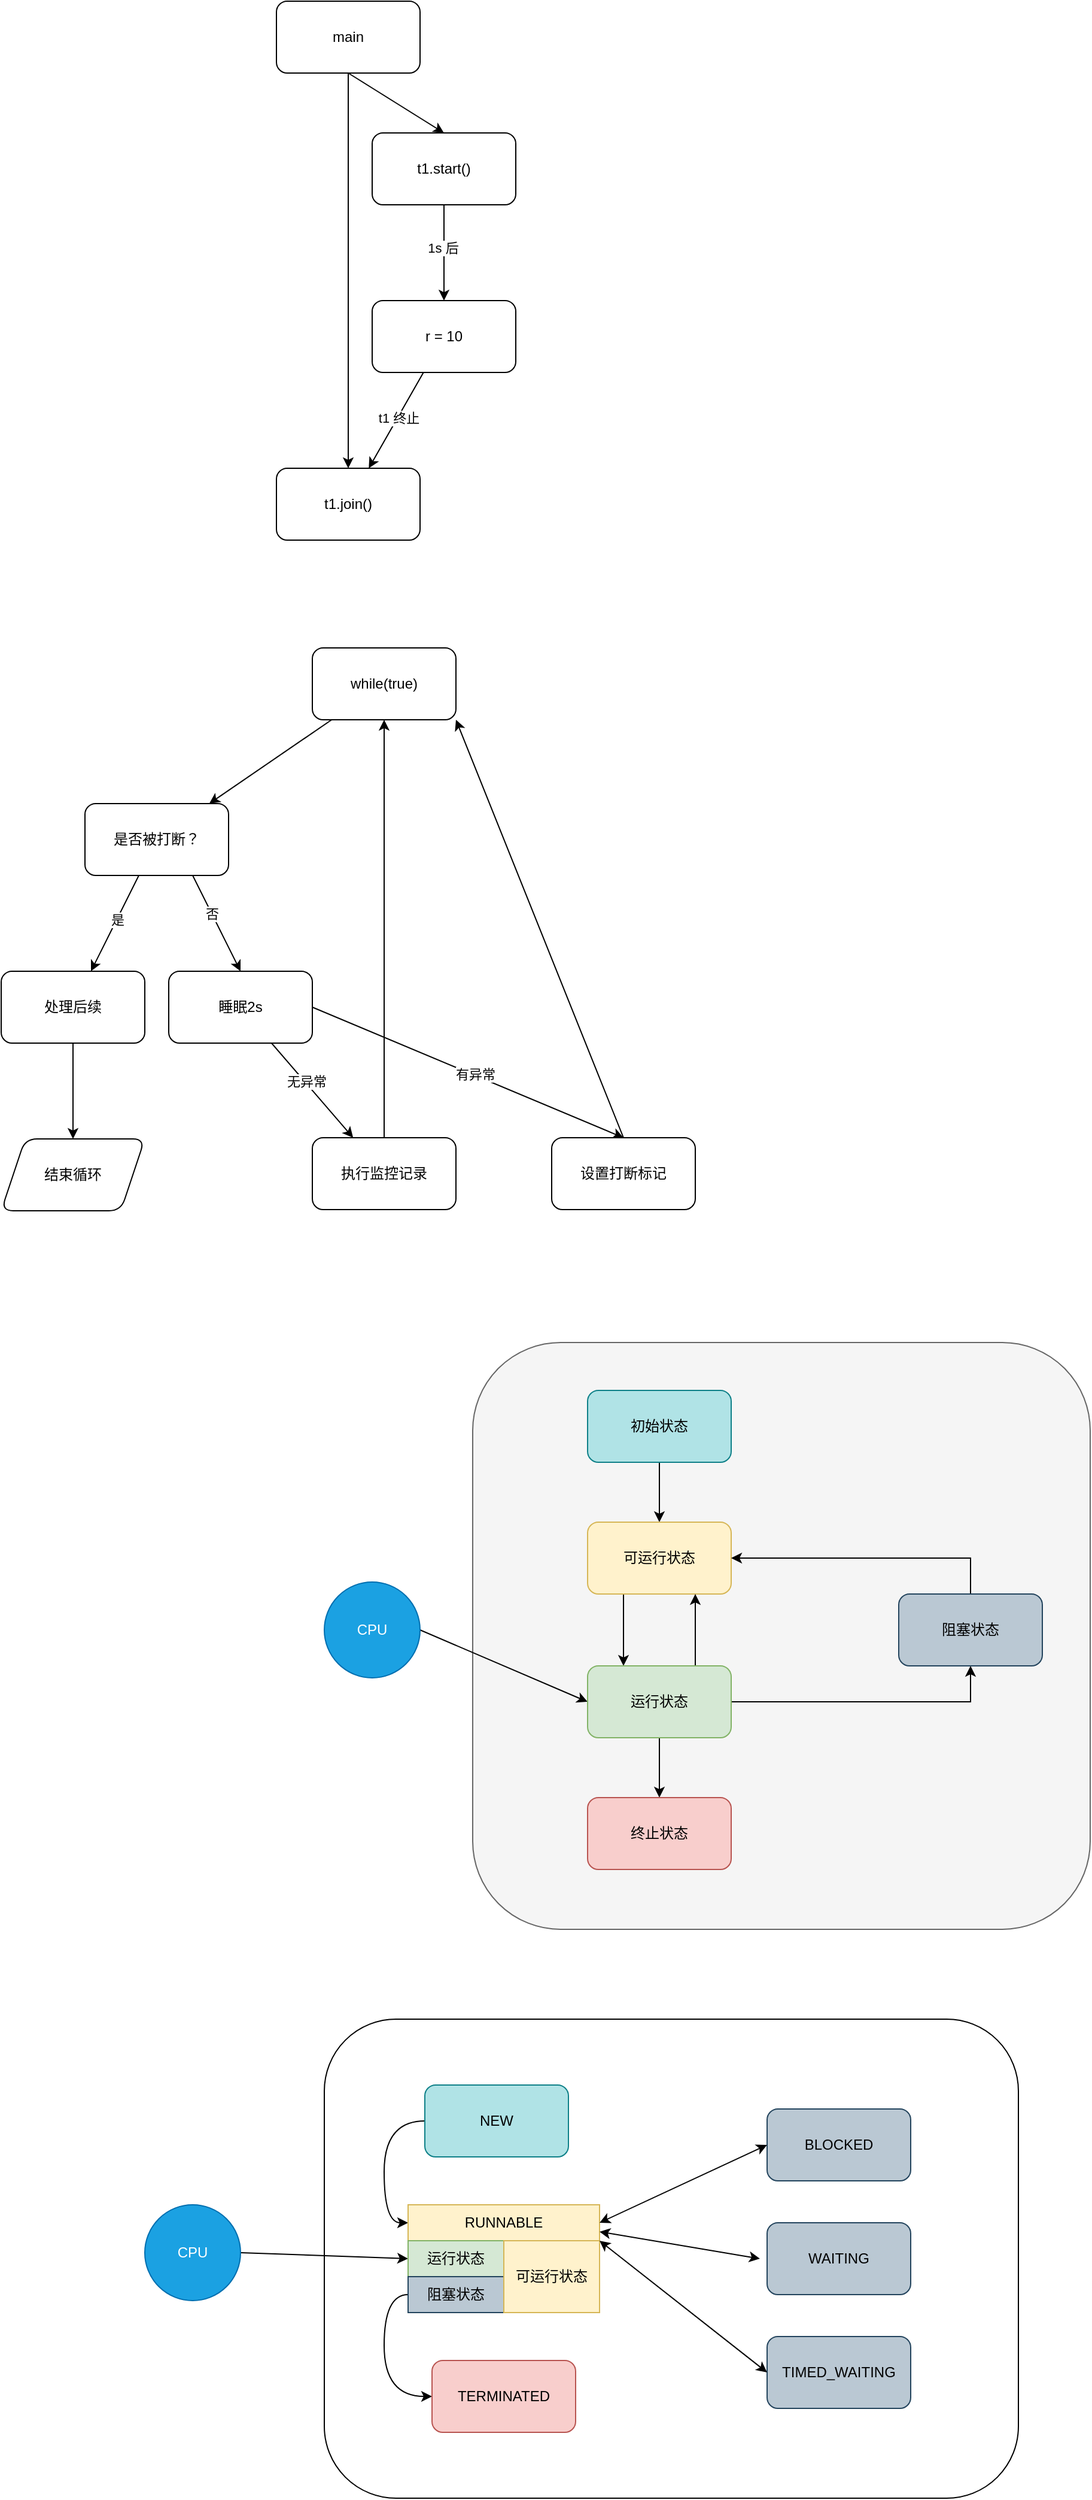 <mxfile version="22.1.15" type="device">
  <diagram name="第 1 页" id="uUcpthmNRiH1f18GcUvY">
    <mxGraphModel dx="1025" dy="807" grid="1" gridSize="10" guides="1" tooltips="1" connect="1" arrows="1" fold="1" page="1" pageScale="1" pageWidth="827" pageHeight="1169" math="0" shadow="0">
      <root>
        <mxCell id="0" />
        <mxCell id="1" parent="0" />
        <mxCell id="oRGru4maviJ3t2lAy8Ke-56" value="" style="rounded=1;whiteSpace=wrap;html=1;" vertex="1" parent="1">
          <mxGeometry x="330" y="1845" width="580" height="400" as="geometry" />
        </mxCell>
        <mxCell id="oRGru4maviJ3t2lAy8Ke-39" value="" style="rounded=1;whiteSpace=wrap;html=1;fillColor=#f5f5f5;fontColor=#333333;strokeColor=#666666;" vertex="1" parent="1">
          <mxGeometry x="454" y="1280" width="516" height="490" as="geometry" />
        </mxCell>
        <mxCell id="oRGru4maviJ3t2lAy8Ke-3" style="rounded=0;orthogonalLoop=1;jettySize=auto;html=1;exitX=0.5;exitY=1;exitDx=0;exitDy=0;entryX=0.5;entryY=0;entryDx=0;entryDy=0;" edge="1" parent="1" source="oRGru4maviJ3t2lAy8Ke-1" target="oRGru4maviJ3t2lAy8Ke-2">
          <mxGeometry relative="1" as="geometry" />
        </mxCell>
        <mxCell id="oRGru4maviJ3t2lAy8Ke-10" style="edgeStyle=orthogonalEdgeStyle;rounded=0;orthogonalLoop=1;jettySize=auto;html=1;exitX=0.5;exitY=1;exitDx=0;exitDy=0;entryX=0.5;entryY=0;entryDx=0;entryDy=0;" edge="1" parent="1" source="oRGru4maviJ3t2lAy8Ke-1" target="oRGru4maviJ3t2lAy8Ke-7">
          <mxGeometry relative="1" as="geometry" />
        </mxCell>
        <mxCell id="oRGru4maviJ3t2lAy8Ke-1" value="main" style="rounded=1;whiteSpace=wrap;html=1;" vertex="1" parent="1">
          <mxGeometry x="290" y="160" width="120" height="60" as="geometry" />
        </mxCell>
        <mxCell id="oRGru4maviJ3t2lAy8Ke-5" value="" style="edgeStyle=orthogonalEdgeStyle;rounded=0;orthogonalLoop=1;jettySize=auto;html=1;" edge="1" parent="1" source="oRGru4maviJ3t2lAy8Ke-2" target="oRGru4maviJ3t2lAy8Ke-4">
          <mxGeometry relative="1" as="geometry" />
        </mxCell>
        <mxCell id="oRGru4maviJ3t2lAy8Ke-6" value="1s 后" style="edgeLabel;html=1;align=center;verticalAlign=middle;resizable=0;points=[];" vertex="1" connectable="0" parent="oRGru4maviJ3t2lAy8Ke-5">
          <mxGeometry x="-0.1" y="-1" relative="1" as="geometry">
            <mxPoint as="offset" />
          </mxGeometry>
        </mxCell>
        <mxCell id="oRGru4maviJ3t2lAy8Ke-2" value="t1.start()" style="rounded=1;whiteSpace=wrap;html=1;" vertex="1" parent="1">
          <mxGeometry x="370" y="270" width="120" height="60" as="geometry" />
        </mxCell>
        <mxCell id="oRGru4maviJ3t2lAy8Ke-8" value="" style="rounded=0;orthogonalLoop=1;jettySize=auto;html=1;" edge="1" parent="1" source="oRGru4maviJ3t2lAy8Ke-4" target="oRGru4maviJ3t2lAy8Ke-7">
          <mxGeometry relative="1" as="geometry" />
        </mxCell>
        <mxCell id="oRGru4maviJ3t2lAy8Ke-9" value="t1 终止" style="edgeLabel;html=1;align=center;verticalAlign=middle;resizable=0;points=[];" vertex="1" connectable="0" parent="oRGru4maviJ3t2lAy8Ke-8">
          <mxGeometry x="-0.078" relative="1" as="geometry">
            <mxPoint y="1" as="offset" />
          </mxGeometry>
        </mxCell>
        <mxCell id="oRGru4maviJ3t2lAy8Ke-4" value="r = 10" style="rounded=1;whiteSpace=wrap;html=1;" vertex="1" parent="1">
          <mxGeometry x="370" y="410" width="120" height="60" as="geometry" />
        </mxCell>
        <mxCell id="oRGru4maviJ3t2lAy8Ke-7" value="t1.join()" style="rounded=1;whiteSpace=wrap;html=1;" vertex="1" parent="1">
          <mxGeometry x="290" y="550" width="120" height="60" as="geometry" />
        </mxCell>
        <mxCell id="oRGru4maviJ3t2lAy8Ke-13" value="" style="rounded=0;orthogonalLoop=1;jettySize=auto;html=1;" edge="1" parent="1" source="oRGru4maviJ3t2lAy8Ke-11" target="oRGru4maviJ3t2lAy8Ke-12">
          <mxGeometry relative="1" as="geometry" />
        </mxCell>
        <mxCell id="oRGru4maviJ3t2lAy8Ke-11" value="while(true)" style="rounded=1;whiteSpace=wrap;html=1;" vertex="1" parent="1">
          <mxGeometry x="320" y="700" width="120" height="60" as="geometry" />
        </mxCell>
        <mxCell id="oRGru4maviJ3t2lAy8Ke-15" value="" style="rounded=0;orthogonalLoop=1;jettySize=auto;html=1;" edge="1" parent="1" source="oRGru4maviJ3t2lAy8Ke-12" target="oRGru4maviJ3t2lAy8Ke-14">
          <mxGeometry relative="1" as="geometry" />
        </mxCell>
        <mxCell id="oRGru4maviJ3t2lAy8Ke-16" value="是" style="edgeLabel;html=1;align=center;verticalAlign=middle;resizable=0;points=[];" vertex="1" connectable="0" parent="oRGru4maviJ3t2lAy8Ke-15">
          <mxGeometry x="-0.075" relative="1" as="geometry">
            <mxPoint as="offset" />
          </mxGeometry>
        </mxCell>
        <mxCell id="oRGru4maviJ3t2lAy8Ke-19" style="rounded=0;orthogonalLoop=1;jettySize=auto;html=1;exitX=0.75;exitY=1;exitDx=0;exitDy=0;entryX=0.5;entryY=0;entryDx=0;entryDy=0;" edge="1" parent="1" source="oRGru4maviJ3t2lAy8Ke-12" target="oRGru4maviJ3t2lAy8Ke-18">
          <mxGeometry relative="1" as="geometry" />
        </mxCell>
        <mxCell id="oRGru4maviJ3t2lAy8Ke-20" value="否" style="edgeLabel;html=1;align=center;verticalAlign=middle;resizable=0;points=[];" vertex="1" connectable="0" parent="oRGru4maviJ3t2lAy8Ke-19">
          <mxGeometry x="-0.23" relative="1" as="geometry">
            <mxPoint y="1" as="offset" />
          </mxGeometry>
        </mxCell>
        <mxCell id="oRGru4maviJ3t2lAy8Ke-12" value="是否被打断？" style="whiteSpace=wrap;html=1;rounded=1;" vertex="1" parent="1">
          <mxGeometry x="130" y="830" width="120" height="60" as="geometry" />
        </mxCell>
        <mxCell id="oRGru4maviJ3t2lAy8Ke-22" value="" style="edgeStyle=orthogonalEdgeStyle;rounded=0;orthogonalLoop=1;jettySize=auto;html=1;" edge="1" parent="1" source="oRGru4maviJ3t2lAy8Ke-14" target="oRGru4maviJ3t2lAy8Ke-21">
          <mxGeometry relative="1" as="geometry" />
        </mxCell>
        <mxCell id="oRGru4maviJ3t2lAy8Ke-14" value="处理后续" style="whiteSpace=wrap;html=1;rounded=1;" vertex="1" parent="1">
          <mxGeometry x="60" y="970" width="120" height="60" as="geometry" />
        </mxCell>
        <mxCell id="oRGru4maviJ3t2lAy8Ke-24" value="" style="rounded=0;orthogonalLoop=1;jettySize=auto;html=1;" edge="1" parent="1" source="oRGru4maviJ3t2lAy8Ke-18" target="oRGru4maviJ3t2lAy8Ke-23">
          <mxGeometry relative="1" as="geometry" />
        </mxCell>
        <mxCell id="oRGru4maviJ3t2lAy8Ke-25" value="无异常" style="edgeLabel;html=1;align=center;verticalAlign=middle;resizable=0;points=[];" vertex="1" connectable="0" parent="oRGru4maviJ3t2lAy8Ke-24">
          <mxGeometry x="-0.186" y="2" relative="1" as="geometry">
            <mxPoint y="1" as="offset" />
          </mxGeometry>
        </mxCell>
        <mxCell id="oRGru4maviJ3t2lAy8Ke-28" style="rounded=0;orthogonalLoop=1;jettySize=auto;html=1;exitX=1;exitY=0.5;exitDx=0;exitDy=0;entryX=0.5;entryY=0;entryDx=0;entryDy=0;" edge="1" parent="1" source="oRGru4maviJ3t2lAy8Ke-18" target="oRGru4maviJ3t2lAy8Ke-27">
          <mxGeometry relative="1" as="geometry" />
        </mxCell>
        <mxCell id="oRGru4maviJ3t2lAy8Ke-29" value="有异常" style="edgeLabel;html=1;align=center;verticalAlign=middle;resizable=0;points=[];" vertex="1" connectable="0" parent="oRGru4maviJ3t2lAy8Ke-28">
          <mxGeometry x="0.038" y="1" relative="1" as="geometry">
            <mxPoint as="offset" />
          </mxGeometry>
        </mxCell>
        <mxCell id="oRGru4maviJ3t2lAy8Ke-18" value="睡眠2s" style="rounded=1;whiteSpace=wrap;html=1;" vertex="1" parent="1">
          <mxGeometry x="200" y="970" width="120" height="60" as="geometry" />
        </mxCell>
        <mxCell id="oRGru4maviJ3t2lAy8Ke-21" value="结束循环" style="shape=parallelogram;perimeter=parallelogramPerimeter;whiteSpace=wrap;html=1;fixedSize=1;rounded=1;" vertex="1" parent="1">
          <mxGeometry x="60" y="1110" width="120" height="60" as="geometry" />
        </mxCell>
        <mxCell id="oRGru4maviJ3t2lAy8Ke-26" style="edgeStyle=orthogonalEdgeStyle;rounded=0;orthogonalLoop=1;jettySize=auto;html=1;exitX=0.5;exitY=0;exitDx=0;exitDy=0;" edge="1" parent="1" source="oRGru4maviJ3t2lAy8Ke-23" target="oRGru4maviJ3t2lAy8Ke-11">
          <mxGeometry relative="1" as="geometry" />
        </mxCell>
        <mxCell id="oRGru4maviJ3t2lAy8Ke-23" value="执行监控记录" style="whiteSpace=wrap;html=1;rounded=1;" vertex="1" parent="1">
          <mxGeometry x="320" y="1109" width="120" height="60" as="geometry" />
        </mxCell>
        <mxCell id="oRGru4maviJ3t2lAy8Ke-30" style="rounded=0;orthogonalLoop=1;jettySize=auto;html=1;exitX=0.5;exitY=0;exitDx=0;exitDy=0;entryX=1;entryY=1;entryDx=0;entryDy=0;" edge="1" parent="1" source="oRGru4maviJ3t2lAy8Ke-27" target="oRGru4maviJ3t2lAy8Ke-11">
          <mxGeometry relative="1" as="geometry" />
        </mxCell>
        <mxCell id="oRGru4maviJ3t2lAy8Ke-27" value="设置打断标记" style="rounded=1;whiteSpace=wrap;html=1;" vertex="1" parent="1">
          <mxGeometry x="520" y="1109" width="120" height="60" as="geometry" />
        </mxCell>
        <mxCell id="oRGru4maviJ3t2lAy8Ke-44" style="rounded=0;orthogonalLoop=1;jettySize=auto;html=1;exitX=1;exitY=0.5;exitDx=0;exitDy=0;entryX=0;entryY=0.5;entryDx=0;entryDy=0;" edge="1" parent="1" source="oRGru4maviJ3t2lAy8Ke-31" target="oRGru4maviJ3t2lAy8Ke-35">
          <mxGeometry relative="1" as="geometry" />
        </mxCell>
        <mxCell id="oRGru4maviJ3t2lAy8Ke-31" value="CPU" style="ellipse;whiteSpace=wrap;html=1;aspect=fixed;fillColor=#1ba1e2;fontColor=#ffffff;strokeColor=#006EAF;" vertex="1" parent="1">
          <mxGeometry x="330" y="1480" width="80" height="80" as="geometry" />
        </mxCell>
        <mxCell id="oRGru4maviJ3t2lAy8Ke-34" value="" style="edgeStyle=orthogonalEdgeStyle;rounded=0;orthogonalLoop=1;jettySize=auto;html=1;" edge="1" parent="1" source="oRGru4maviJ3t2lAy8Ke-32" target="oRGru4maviJ3t2lAy8Ke-33">
          <mxGeometry relative="1" as="geometry" />
        </mxCell>
        <mxCell id="oRGru4maviJ3t2lAy8Ke-32" value="初始状态" style="rounded=1;whiteSpace=wrap;html=1;fillColor=#b0e3e6;strokeColor=#0e8088;" vertex="1" parent="1">
          <mxGeometry x="550" y="1320" width="120" height="60" as="geometry" />
        </mxCell>
        <mxCell id="oRGru4maviJ3t2lAy8Ke-40" style="edgeStyle=orthogonalEdgeStyle;rounded=0;orthogonalLoop=1;jettySize=auto;html=1;exitX=0.25;exitY=1;exitDx=0;exitDy=0;entryX=0.25;entryY=0;entryDx=0;entryDy=0;" edge="1" parent="1" source="oRGru4maviJ3t2lAy8Ke-33" target="oRGru4maviJ3t2lAy8Ke-35">
          <mxGeometry relative="1" as="geometry" />
        </mxCell>
        <mxCell id="oRGru4maviJ3t2lAy8Ke-33" value="可运行状态" style="rounded=1;whiteSpace=wrap;html=1;fillColor=#fff2cc;strokeColor=#d6b656;" vertex="1" parent="1">
          <mxGeometry x="550" y="1430" width="120" height="60" as="geometry" />
        </mxCell>
        <mxCell id="oRGru4maviJ3t2lAy8Ke-37" value="" style="edgeStyle=orthogonalEdgeStyle;rounded=0;orthogonalLoop=1;jettySize=auto;html=1;" edge="1" parent="1" source="oRGru4maviJ3t2lAy8Ke-35" target="oRGru4maviJ3t2lAy8Ke-36">
          <mxGeometry relative="1" as="geometry" />
        </mxCell>
        <mxCell id="oRGru4maviJ3t2lAy8Ke-41" style="edgeStyle=orthogonalEdgeStyle;rounded=0;orthogonalLoop=1;jettySize=auto;html=1;exitX=0.75;exitY=0;exitDx=0;exitDy=0;entryX=0.75;entryY=1;entryDx=0;entryDy=0;" edge="1" parent="1" source="oRGru4maviJ3t2lAy8Ke-35" target="oRGru4maviJ3t2lAy8Ke-33">
          <mxGeometry relative="1" as="geometry" />
        </mxCell>
        <mxCell id="oRGru4maviJ3t2lAy8Ke-43" style="edgeStyle=orthogonalEdgeStyle;rounded=0;orthogonalLoop=1;jettySize=auto;html=1;exitX=1;exitY=0.5;exitDx=0;exitDy=0;entryX=0.5;entryY=1;entryDx=0;entryDy=0;" edge="1" parent="1" source="oRGru4maviJ3t2lAy8Ke-35" target="oRGru4maviJ3t2lAy8Ke-38">
          <mxGeometry relative="1" as="geometry" />
        </mxCell>
        <mxCell id="oRGru4maviJ3t2lAy8Ke-35" value="运行状态" style="rounded=1;whiteSpace=wrap;html=1;fillColor=#d5e8d4;strokeColor=#82b366;" vertex="1" parent="1">
          <mxGeometry x="550" y="1550" width="120" height="60" as="geometry" />
        </mxCell>
        <mxCell id="oRGru4maviJ3t2lAy8Ke-36" value="终止状态" style="rounded=1;whiteSpace=wrap;html=1;fillColor=#f8cecc;strokeColor=#b85450;" vertex="1" parent="1">
          <mxGeometry x="550" y="1660" width="120" height="60" as="geometry" />
        </mxCell>
        <mxCell id="oRGru4maviJ3t2lAy8Ke-42" style="edgeStyle=orthogonalEdgeStyle;rounded=0;orthogonalLoop=1;jettySize=auto;html=1;exitX=0.5;exitY=0;exitDx=0;exitDy=0;entryX=1;entryY=0.5;entryDx=0;entryDy=0;" edge="1" parent="1" source="oRGru4maviJ3t2lAy8Ke-38" target="oRGru4maviJ3t2lAy8Ke-33">
          <mxGeometry relative="1" as="geometry" />
        </mxCell>
        <mxCell id="oRGru4maviJ3t2lAy8Ke-38" value="阻塞状态" style="rounded=1;whiteSpace=wrap;html=1;fillColor=#bac8d3;strokeColor=#23445d;" vertex="1" parent="1">
          <mxGeometry x="810" y="1490" width="120" height="60" as="geometry" />
        </mxCell>
        <mxCell id="oRGru4maviJ3t2lAy8Ke-57" style="rounded=0;orthogonalLoop=1;jettySize=auto;html=1;exitX=1;exitY=0.5;exitDx=0;exitDy=0;entryX=0;entryY=0.5;entryDx=0;entryDy=0;" edge="1" parent="1" source="oRGru4maviJ3t2lAy8Ke-45" target="oRGru4maviJ3t2lAy8Ke-48">
          <mxGeometry relative="1" as="geometry" />
        </mxCell>
        <mxCell id="oRGru4maviJ3t2lAy8Ke-45" value="CPU" style="ellipse;whiteSpace=wrap;html=1;fillColor=#1ba1e2;fontColor=#ffffff;strokeColor=#006EAF;" vertex="1" parent="1">
          <mxGeometry x="180" y="2000" width="80" height="80" as="geometry" />
        </mxCell>
        <mxCell id="oRGru4maviJ3t2lAy8Ke-59" style="edgeStyle=orthogonalEdgeStyle;rounded=0;orthogonalLoop=1;jettySize=auto;html=1;exitX=0;exitY=0.5;exitDx=0;exitDy=0;entryX=0;entryY=0.5;entryDx=0;entryDy=0;curved=1;" edge="1" parent="1" source="oRGru4maviJ3t2lAy8Ke-46" target="oRGru4maviJ3t2lAy8Ke-47">
          <mxGeometry relative="1" as="geometry">
            <Array as="points">
              <mxPoint x="380" y="1930" />
              <mxPoint x="380" y="2015" />
            </Array>
          </mxGeometry>
        </mxCell>
        <mxCell id="oRGru4maviJ3t2lAy8Ke-46" value="NEW" style="rounded=1;whiteSpace=wrap;html=1;fillColor=#b0e3e6;strokeColor=#0e8088;" vertex="1" parent="1">
          <mxGeometry x="414" y="1900" width="120" height="60" as="geometry" />
        </mxCell>
        <mxCell id="oRGru4maviJ3t2lAy8Ke-47" value="RUNNABLE" style="whiteSpace=wrap;html=1;fillColor=#fff2cc;strokeColor=#d6b656;" vertex="1" parent="1">
          <mxGeometry x="400" y="2000" width="160" height="30" as="geometry" />
        </mxCell>
        <mxCell id="oRGru4maviJ3t2lAy8Ke-48" value="运行状态" style="whiteSpace=wrap;html=1;fillColor=#d5e8d4;strokeColor=#82b366;" vertex="1" parent="1">
          <mxGeometry x="400" y="2030" width="80" height="30" as="geometry" />
        </mxCell>
        <mxCell id="oRGru4maviJ3t2lAy8Ke-58" style="edgeStyle=orthogonalEdgeStyle;rounded=0;orthogonalLoop=1;jettySize=auto;html=1;exitX=0;exitY=0.5;exitDx=0;exitDy=0;entryX=0;entryY=0.5;entryDx=0;entryDy=0;curved=1;" edge="1" parent="1" source="oRGru4maviJ3t2lAy8Ke-49" target="oRGru4maviJ3t2lAy8Ke-51">
          <mxGeometry relative="1" as="geometry" />
        </mxCell>
        <mxCell id="oRGru4maviJ3t2lAy8Ke-49" value="阻塞状态" style="whiteSpace=wrap;html=1;fillColor=#bac8d3;strokeColor=#23445d;" vertex="1" parent="1">
          <mxGeometry x="400" y="2060" width="80" height="30" as="geometry" />
        </mxCell>
        <mxCell id="oRGru4maviJ3t2lAy8Ke-50" value="可运行状态" style="whiteSpace=wrap;html=1;fillColor=#fff2cc;strokeColor=#d6b656;" vertex="1" parent="1">
          <mxGeometry x="480" y="2030" width="80" height="60" as="geometry" />
        </mxCell>
        <mxCell id="oRGru4maviJ3t2lAy8Ke-51" value="TERMINATED" style="rounded=1;whiteSpace=wrap;html=1;fillColor=#f8cecc;strokeColor=#b85450;" vertex="1" parent="1">
          <mxGeometry x="420" y="2130" width="120" height="60" as="geometry" />
        </mxCell>
        <mxCell id="oRGru4maviJ3t2lAy8Ke-52" value="BLOCKED" style="rounded=1;whiteSpace=wrap;html=1;fillColor=#bac8d3;strokeColor=#23445d;" vertex="1" parent="1">
          <mxGeometry x="700" y="1920" width="120" height="60" as="geometry" />
        </mxCell>
        <mxCell id="oRGru4maviJ3t2lAy8Ke-53" value="WAITING" style="rounded=1;whiteSpace=wrap;html=1;fillColor=#bac8d3;strokeColor=#23445d;" vertex="1" parent="1">
          <mxGeometry x="700" y="2015" width="120" height="60" as="geometry" />
        </mxCell>
        <mxCell id="oRGru4maviJ3t2lAy8Ke-54" value="TIMED_WAITING" style="rounded=1;whiteSpace=wrap;html=1;fillColor=#bac8d3;strokeColor=#23445d;" vertex="1" parent="1">
          <mxGeometry x="700" y="2110" width="120" height="60" as="geometry" />
        </mxCell>
        <mxCell id="oRGru4maviJ3t2lAy8Ke-64" value="" style="endArrow=classic;startArrow=classic;html=1;rounded=0;entryX=0;entryY=0.5;entryDx=0;entryDy=0;" edge="1" parent="1" target="oRGru4maviJ3t2lAy8Ke-52">
          <mxGeometry width="50" height="50" relative="1" as="geometry">
            <mxPoint x="560" y="2015" as="sourcePoint" />
            <mxPoint x="610" y="1965" as="targetPoint" />
          </mxGeometry>
        </mxCell>
        <mxCell id="oRGru4maviJ3t2lAy8Ke-68" value="" style="endArrow=classic;startArrow=classic;html=1;rounded=0;entryX=-0.05;entryY=0.5;entryDx=0;entryDy=0;exitX=1;exitY=0.75;exitDx=0;exitDy=0;entryPerimeter=0;" edge="1" parent="1" source="oRGru4maviJ3t2lAy8Ke-47" target="oRGru4maviJ3t2lAy8Ke-53">
          <mxGeometry width="50" height="50" relative="1" as="geometry">
            <mxPoint x="570" y="2025" as="sourcePoint" />
            <mxPoint x="710" y="1960" as="targetPoint" />
          </mxGeometry>
        </mxCell>
        <mxCell id="oRGru4maviJ3t2lAy8Ke-69" value="" style="endArrow=classic;startArrow=classic;html=1;rounded=0;entryX=0;entryY=0.5;entryDx=0;entryDy=0;exitX=1;exitY=0;exitDx=0;exitDy=0;" edge="1" parent="1" source="oRGru4maviJ3t2lAy8Ke-50" target="oRGru4maviJ3t2lAy8Ke-54">
          <mxGeometry width="50" height="50" relative="1" as="geometry">
            <mxPoint x="570" y="2033" as="sourcePoint" />
            <mxPoint x="704" y="2055" as="targetPoint" />
          </mxGeometry>
        </mxCell>
      </root>
    </mxGraphModel>
  </diagram>
</mxfile>
